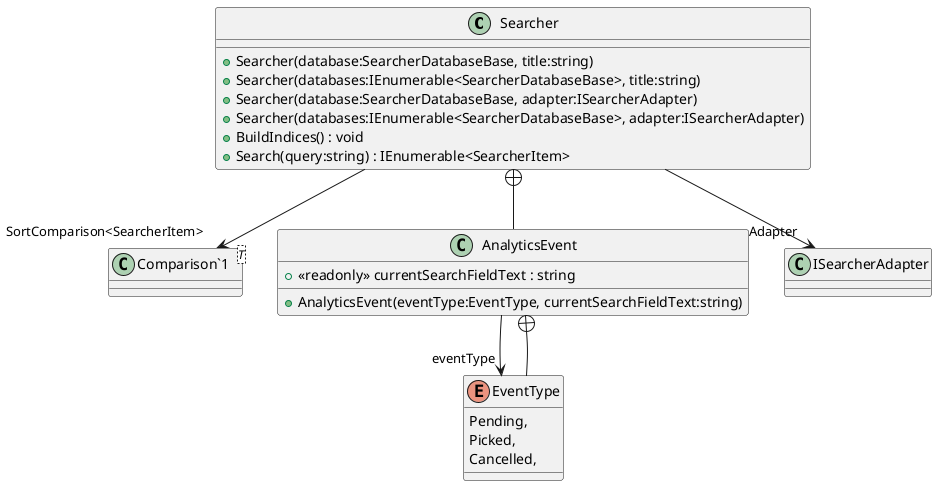 @startuml
class Searcher {
    + Searcher(database:SearcherDatabaseBase, title:string)
    + Searcher(databases:IEnumerable<SearcherDatabaseBase>, title:string)
    + Searcher(database:SearcherDatabaseBase, adapter:ISearcherAdapter)
    + Searcher(databases:IEnumerable<SearcherDatabaseBase>, adapter:ISearcherAdapter)
    + BuildIndices() : void
    + Search(query:string) : IEnumerable<SearcherItem>
}
class "Comparison`1"<T> {
}
class AnalyticsEvent {
    + <<readonly>> currentSearchFieldText : string
    + AnalyticsEvent(eventType:EventType, currentSearchFieldText:string)
}
enum EventType {
    Pending,
    Picked,
    Cancelled,
}
Searcher --> "Adapter" ISearcherAdapter
Searcher --> "SortComparison<SearcherItem>" "Comparison`1"
Searcher +-- AnalyticsEvent
AnalyticsEvent --> "eventType" EventType
AnalyticsEvent +-- EventType
@enduml
